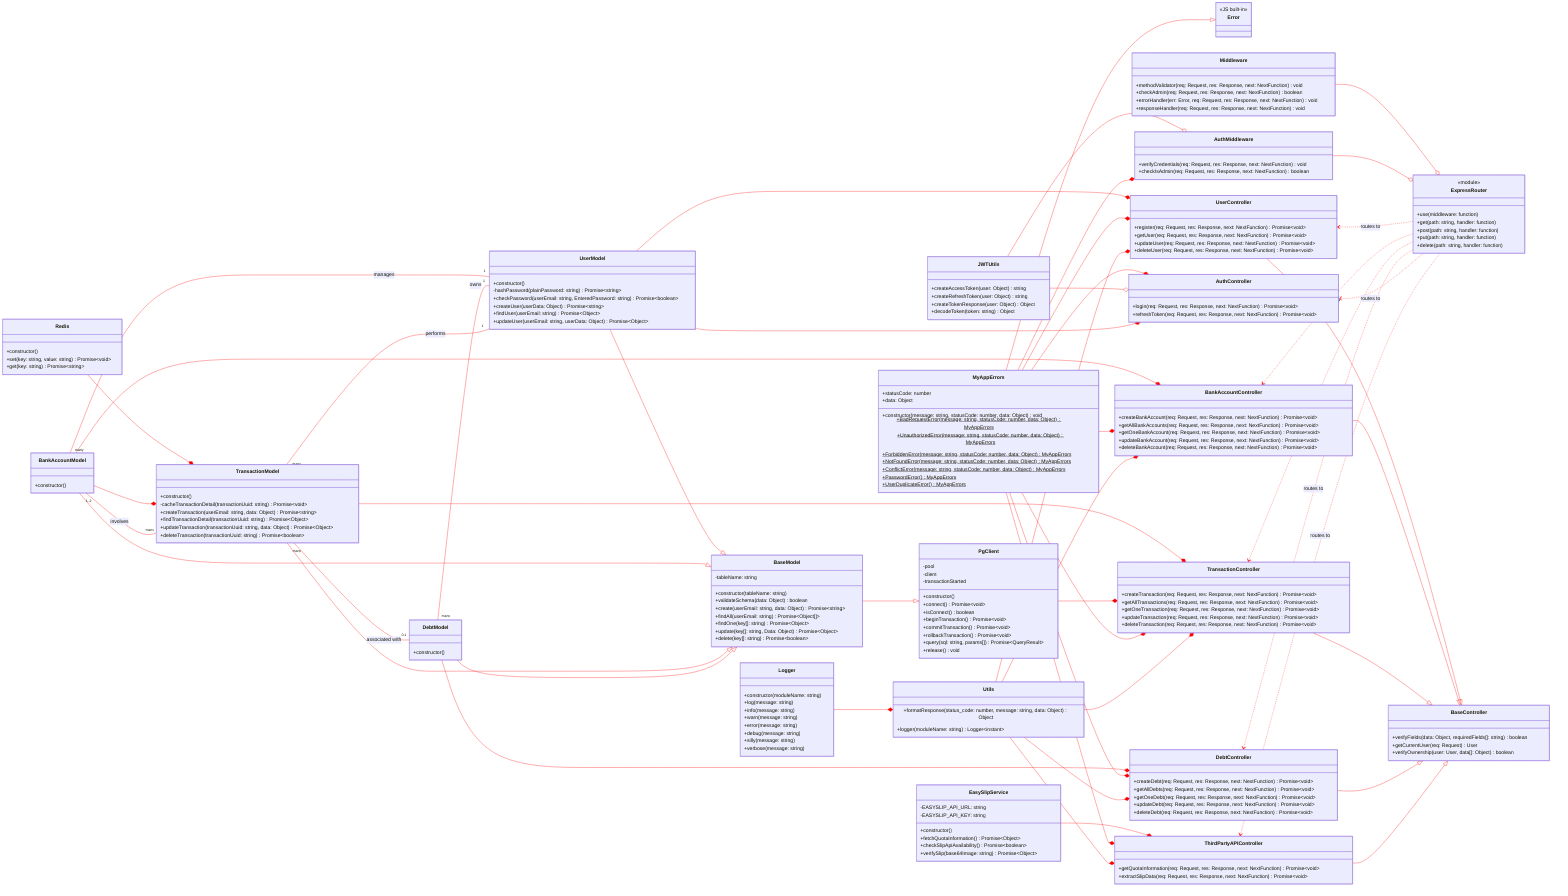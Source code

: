 %%{init: {"theme":"", 'themeVariables': {'lineColor': '#ff0000', 'dashedLineColor': '#00ff00'}}}%%
classDiagram
    direction RL
    
    class MyAppErrors {
        +statusCode: number
        +data: Object
        +constructor(message: string, statusCode: number, data: Object) void
        +BadRequestError(message: string, statusCode: number, data: Object) MyAppErrors$
        +UnauthorizedError(message: string, statusCode: number, data: Object) MyAppErrors$
        +ForbiddenError(message: string, statusCode: number, data: Object) MyAppErrors$
        +NotFoundError(message: string, statusCode: number, data: Object) MyAppErrors$
        +ConflictError(message: string, statusCode: number, data: Object) MyAppErrors$
        +PasswordError() MyAppErrors$
        +UserDuplicateError() MyAppErrors$
    }

    class Error {
        <<JS built-in>>
    }

    Error <|-- MyAppErrors

    class Middleware {
        +methodValidator(req: Request, res: Response, next: NextFunction) void
        +checkAdmin(req: Request, res: Response, next: NextFunction) boolean
        +errorHandler(err: Error, req: Request, res: Response, next: NextFunction) void
        +responseHandler(req: Request, res: Response, next: NextFunction) void
    }

    class ExpressRouter {
        <<module>>
        +use(middleware: function)
        +get(path: string, handler: function)
        +post(path: string, handler: function)
        +put(path: string, handler: function)
        +delete(path: string, handler: function)
    }

    class UserController {
        +register(req: Request, res: Response, next: NextFunction) Promise~void~
        +getUser(req: Request, res: Response, next: NextFunction) Promise~void~
        +updateUser(req: Request, res: Response, next: NextFunction) Promise~void~
        +deleteUser(req: Request, res: Response, next: NextFunction) Promise~void~
    }

    class AuthController{
        +login(req: Request, res: Response, next: NextFunction) Promise~void~
        +refreshToken(req: Request, res: Response, next: NextFunction) Promise~void~
    }

    class BaseController {
        +verifyFields(data: Object, requiredFields[]: string) boolean
        +getCurrentUser(req: Request) User
        +verifyOwnership(user: User, data[]: Object) boolean
    }

    class BaseModel {
        -tableName: string
        +constructor(tableName: string)
        +validateSchema(data: Object) boolean
        +create(userEmail: string, data: Object) Promise~string~
        +findAll(userEmail: string) Promise~Object[]~
        +findOne(key[]: string) Promise~Object~
        +update(key[]: string, Data: Object) Promise~Object~
        +delete(key[]: string) Promise~boolean~
    }

    class PgClient{
        -pool
        -client 
        -transactionStarted 
        +constructor()
        +connect() Promise~void~
        +isConnect() boolean
        +beginTransaction() Promise~void~
        +commitTransaction() Promise~void~
        +rollbackTransaction() Promise~void~
        +query(sql: string, params[]) Promise~QueryResult~
        +release() void
    }

    class Redis{
        +constructor()
        +set(key: string, value: string) Promise~void~
        +get(key: string) Promise~string~
    }

    class AuthMiddleware {
        +verifyCredentials(req: Request, res: Response, next: NextFunction) void
        +checkIsAdmin(req: Request, res: Response, next: NextFunction) boolean
    }

    class UserModel {
        +constructor()
        -hashPassword(plainPassword: string) Promise~string~
        +checkPassword(userEmail: string, EnteredPassword: string) Promise~boolean~
        +createUser(userData: Object) Promise~string~
        +findUser(userEmail: string) Promise~Object~
        +updateUser(userEmail: string, userData: Object) Promise~Object~
    }

    class BankAccountController {
        +createBankAccount(req: Request, res: Response, next: NextFunction) Promise~void~
        +getAllBankAccounts(req: Request, res: Response, next: NextFunction) Promise~void~
        +getOneBankAccount(req: Request, res: Response, next: NextFunction) Promise~void~
        +updateBankAccount(req: Request, res: Response, next: NextFunction) Promise~void~
        +deleteBankAccount(req: Request, res: Response, next: NextFunction) Promise~void~
    }

    class BankAccountModel {
        +constructor()
    }

    class TransactionController {
        +createTransaction(req: Request, res: Response, next: NextFunction) Promise~void~
        +getAllTransactions(req: Request, res: Response, next: NextFunction) Promise~void~
        +getOneTransaction(req: Request, res: Response, next: NextFunction) Promise~void~
        +updateTransaction(req: Request, res: Response, next: NextFunction) Promise~void~
        +deleteTransaction(req: Request, res: Response, next: NextFunction) Promise~void~
    }

    class TransactionModel {
        +constructor()
        -cacheTransactionDetail(transactionUuid: string) Promise~void~
        +createTransaction(userEmail: string, data: Object) Promise~string~
        +findTransactionDetail(transactionUuid: string) Promise~Object~
        +updateTransaction(transactionUuid: string,  data: Object) Promise~Object~
        +deleteTransaction(transactionUuid: string) Promise~boolean~
    }

    class DebtController {
        +createDebt(req: Request, res: Response, next: NextFunction) Promise~void~
        +getAllDebts(req: Request, res: Response, next: NextFunction) Promise~void~
        +getOneDebt(req: Request, res: Response, next: NextFunction) Promise~void~
        +updateDebt(req: Request, res: Response, next: NextFunction) Promise~void~
        +deleteDebt(req: Request, res: Response, next: NextFunction) Promise~void~
    }

    class DebtModel {
        +constructor()
    }

    class JWTUtils {
        +createAccessToken(user: Object) string
        +createRefreshToken(user: Object) string
        +createTokenResponse(user: Object) Object
        +decodeToken(token: string) Object
    }

    class ThirdPartyAPIController {
        +getQuotaInformation(req: Request, res: Response, next: NextFunction) Promise~void~
        +extractSlipData(req: Request, res: Response, next: NextFunction) Promise~void~
    }

    class EasySlipService {
        -EASYSLIP_API_URL: string
        -EASYSLIP_API_KEY: string
        +constructor()
        +fetchQuotaInformation() Promise~Object~
        +checkSlipApiAvailability() Promise~boolean~
        +verifySlip(base64Image: string) Promise~Object~
    }

    class Utils{
        +formatResponse(status_code: number, message: string, data: Object) Object
        +logger(moduleName: string) Logger~instant~
    }
    
    class Logger{
        +constructor(moduleName: string)
        +log(message: string)
        +info(message: string)
        +warn(message: string)
        +error(message: string)
        +debug(message: string)
        +silly(message: string)
        +verbose(message: string)
    }

    BaseController <|-- UserController
    BaseController <|-- BankAccountController
    BaseController <|-- TransactionController
    BaseController <|-- DebtController
    BaseController <|-- ThirdPartyAPIController

    BaseModel <|-- UserModel
    BaseModel <|-- BankAccountModel
    BaseModel <|-- TransactionModel
    BaseModel <|-- DebtModel

    UserController *-- UserModel
    BankAccountController *-- BankAccountModel
    TransactionController *-- TransactionModel
    DebtController *-- DebtModel
    ThirdPartyAPIController *-- EasySlipService

    PgClient <|-- BaseModel
    TransactionController *-- PgClient

    ExpressRouter o-- Middleware
    ExpressRouter o-- AuthMiddleware
    ExpressRouter ..> UserController : routes to
    ExpressRouter ..> BankAccountController : routes to
    ExpressRouter ..> TransactionController : routes to
    ExpressRouter ..> DebtController : routes to
    ExpressRouter ..> AuthController : routes to
    ExpressRouter ..> ThirdPartyAPIController : routes to

    UserController *-- MyAppErrors
    BankAccountController *-- MyAppErrors
    TransactionController *-- MyAppErrors
    DebtController *-- MyAppErrors
    ThirdPartyAPIController *-- MyAppErrors
    AuthController *-- MyAppErrors

    UserController *-- Utils
    BankAccountController *-- Utils
    TransactionController *-- Utils
    DebtController *-- Utils
    ThirdPartyAPIController *-- Utils

    TransactionModel *-- Redis
    TransactionModel *-- BankAccountModel

    AuthController o-- JWTUtils
    AuthMiddleware o-- JWTUtils

    AuthController *-- UserModel
    AuthMiddleware *-- MyAppErrors

    Utils *-- Logger

    UserModel "1" -- "many" BankAccountModel : manages
    UserModel "1" -- "many" DebtModel : owns
    UserModel "1" -- "many" TransactionModel : performs
    DebtModel "0.1" -- "many" TransactionModel : associated with
    TransactionModel "many" -- "1..2" BankAccountModel : involves